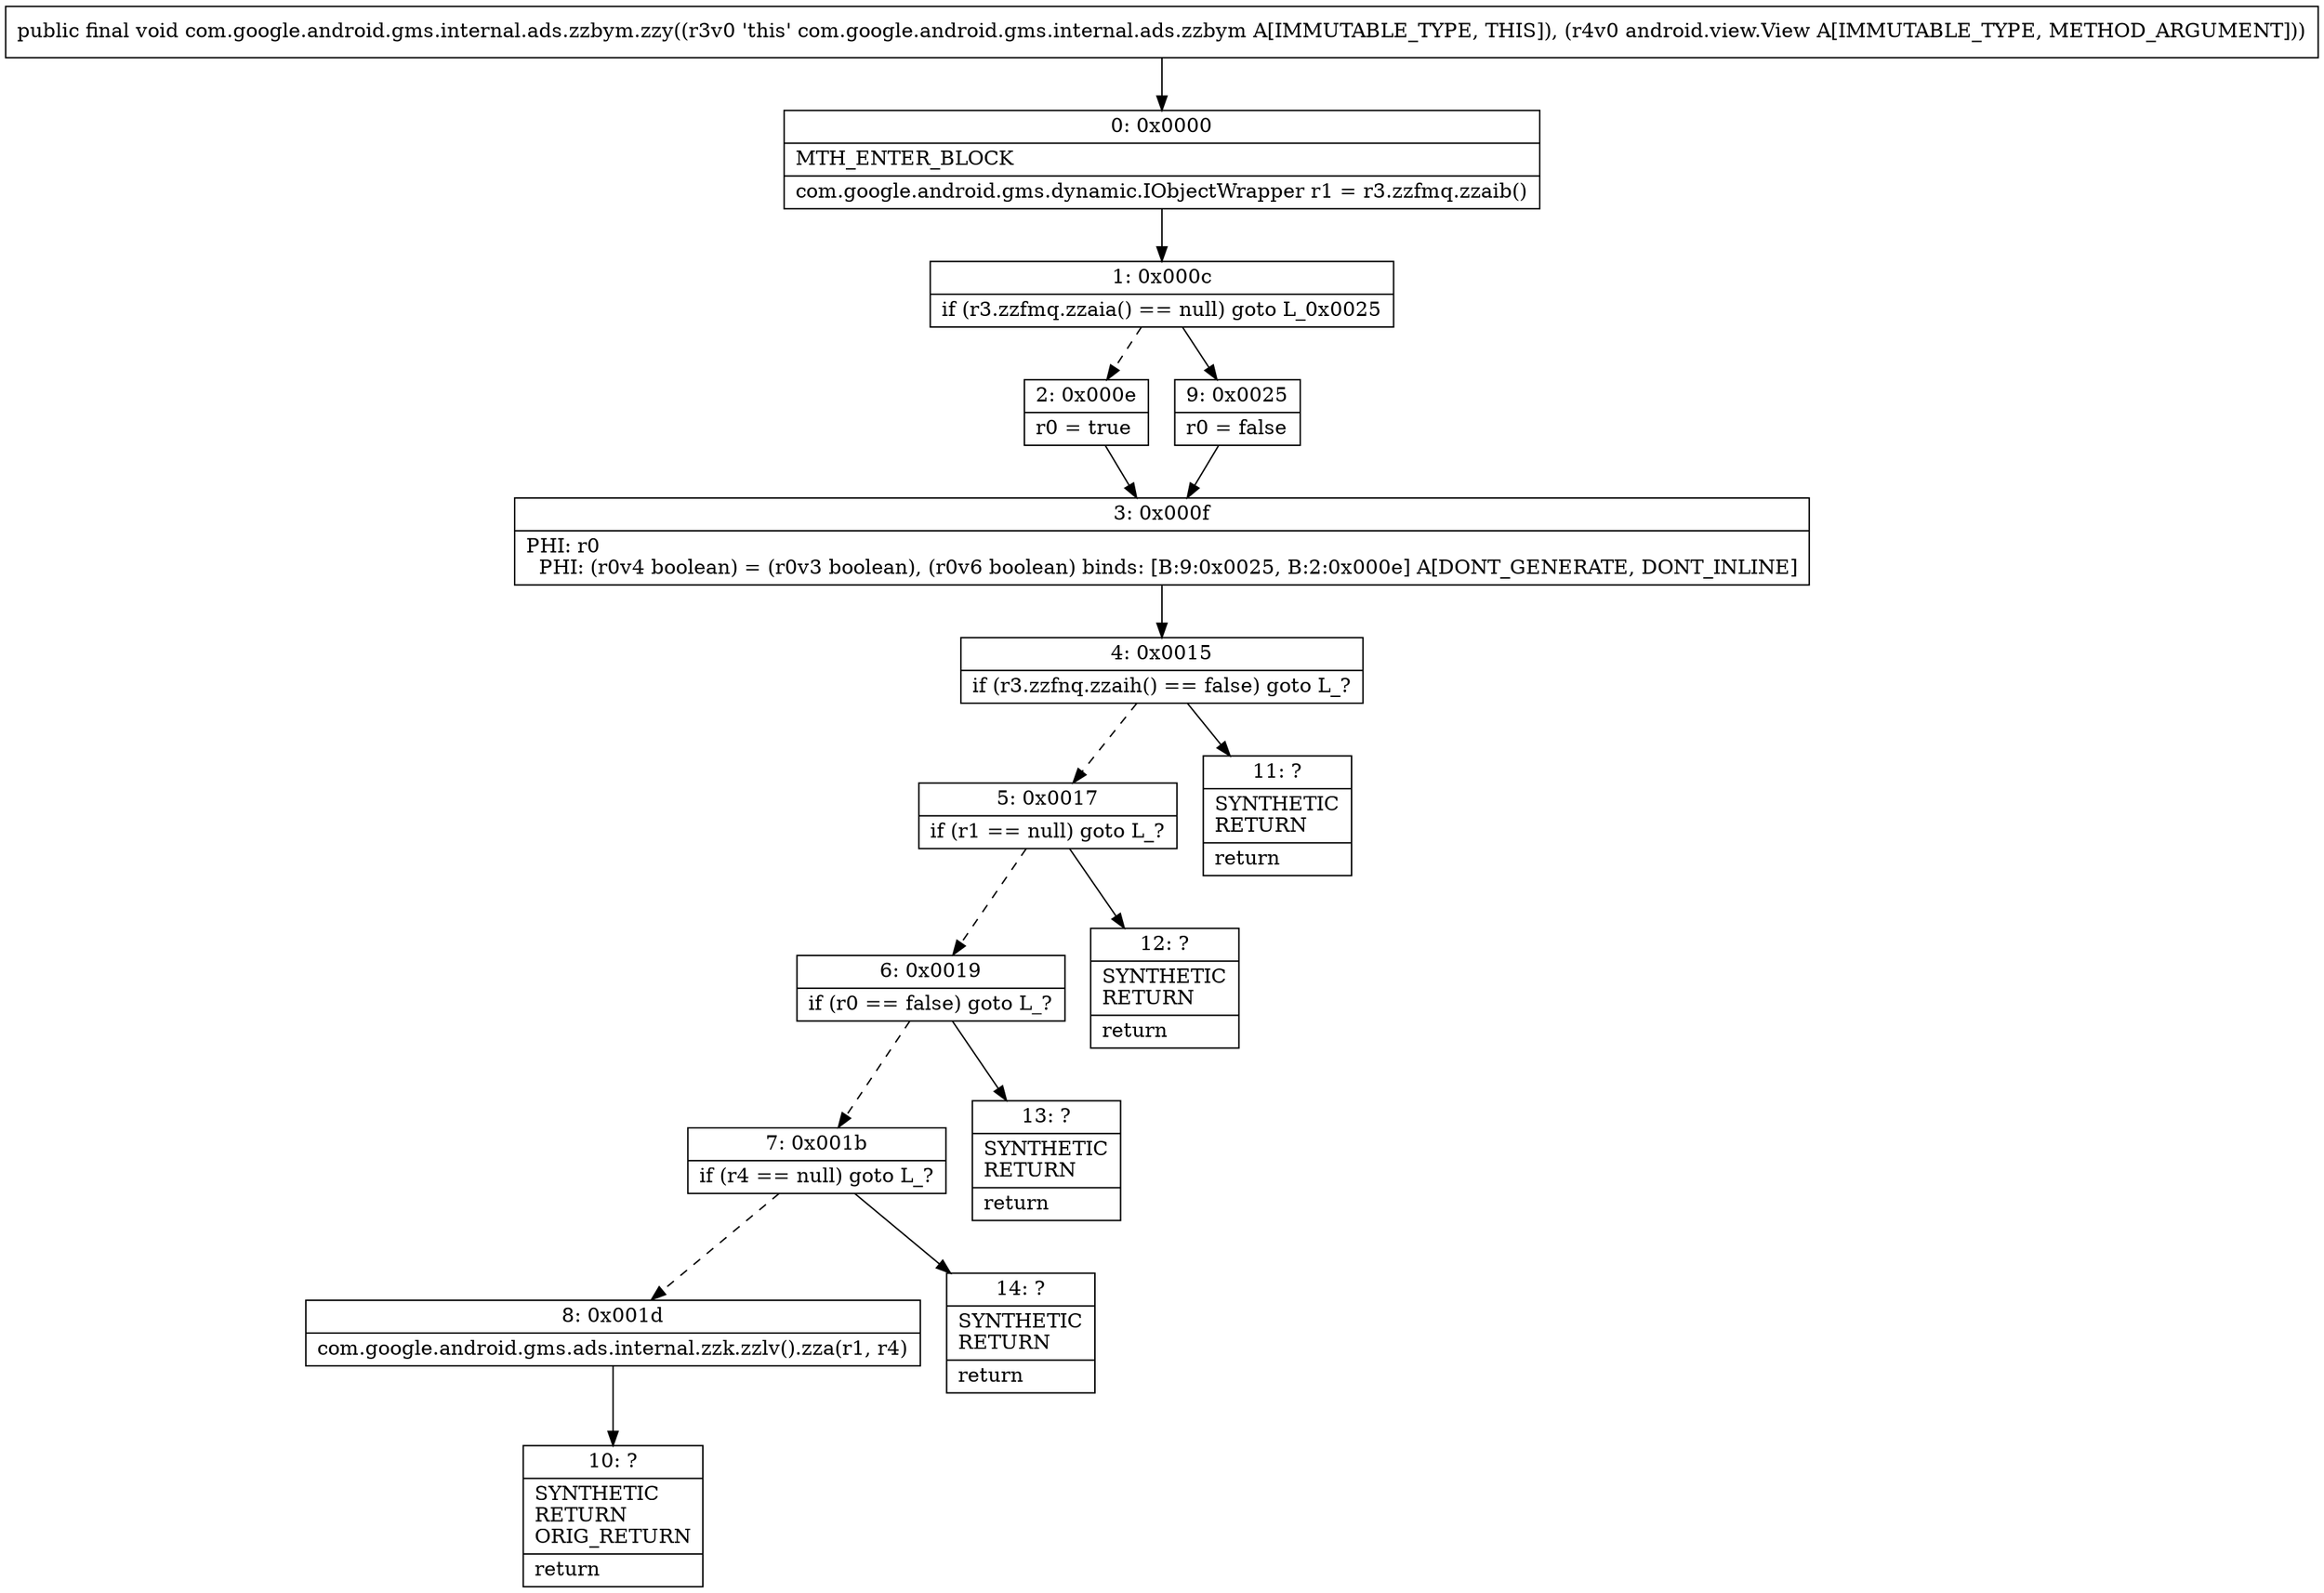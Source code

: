digraph "CFG forcom.google.android.gms.internal.ads.zzbym.zzy(Landroid\/view\/View;)V" {
Node_0 [shape=record,label="{0\:\ 0x0000|MTH_ENTER_BLOCK\l|com.google.android.gms.dynamic.IObjectWrapper r1 = r3.zzfmq.zzaib()\l}"];
Node_1 [shape=record,label="{1\:\ 0x000c|if (r3.zzfmq.zzaia() == null) goto L_0x0025\l}"];
Node_2 [shape=record,label="{2\:\ 0x000e|r0 = true\l}"];
Node_3 [shape=record,label="{3\:\ 0x000f|PHI: r0 \l  PHI: (r0v4 boolean) = (r0v3 boolean), (r0v6 boolean) binds: [B:9:0x0025, B:2:0x000e] A[DONT_GENERATE, DONT_INLINE]\l}"];
Node_4 [shape=record,label="{4\:\ 0x0015|if (r3.zzfnq.zzaih() == false) goto L_?\l}"];
Node_5 [shape=record,label="{5\:\ 0x0017|if (r1 == null) goto L_?\l}"];
Node_6 [shape=record,label="{6\:\ 0x0019|if (r0 == false) goto L_?\l}"];
Node_7 [shape=record,label="{7\:\ 0x001b|if (r4 == null) goto L_?\l}"];
Node_8 [shape=record,label="{8\:\ 0x001d|com.google.android.gms.ads.internal.zzk.zzlv().zza(r1, r4)\l}"];
Node_9 [shape=record,label="{9\:\ 0x0025|r0 = false\l}"];
Node_10 [shape=record,label="{10\:\ ?|SYNTHETIC\lRETURN\lORIG_RETURN\l|return\l}"];
Node_11 [shape=record,label="{11\:\ ?|SYNTHETIC\lRETURN\l|return\l}"];
Node_12 [shape=record,label="{12\:\ ?|SYNTHETIC\lRETURN\l|return\l}"];
Node_13 [shape=record,label="{13\:\ ?|SYNTHETIC\lRETURN\l|return\l}"];
Node_14 [shape=record,label="{14\:\ ?|SYNTHETIC\lRETURN\l|return\l}"];
MethodNode[shape=record,label="{public final void com.google.android.gms.internal.ads.zzbym.zzy((r3v0 'this' com.google.android.gms.internal.ads.zzbym A[IMMUTABLE_TYPE, THIS]), (r4v0 android.view.View A[IMMUTABLE_TYPE, METHOD_ARGUMENT])) }"];
MethodNode -> Node_0;
Node_0 -> Node_1;
Node_1 -> Node_2[style=dashed];
Node_1 -> Node_9;
Node_2 -> Node_3;
Node_3 -> Node_4;
Node_4 -> Node_5[style=dashed];
Node_4 -> Node_11;
Node_5 -> Node_6[style=dashed];
Node_5 -> Node_12;
Node_6 -> Node_7[style=dashed];
Node_6 -> Node_13;
Node_7 -> Node_8[style=dashed];
Node_7 -> Node_14;
Node_8 -> Node_10;
Node_9 -> Node_3;
}

